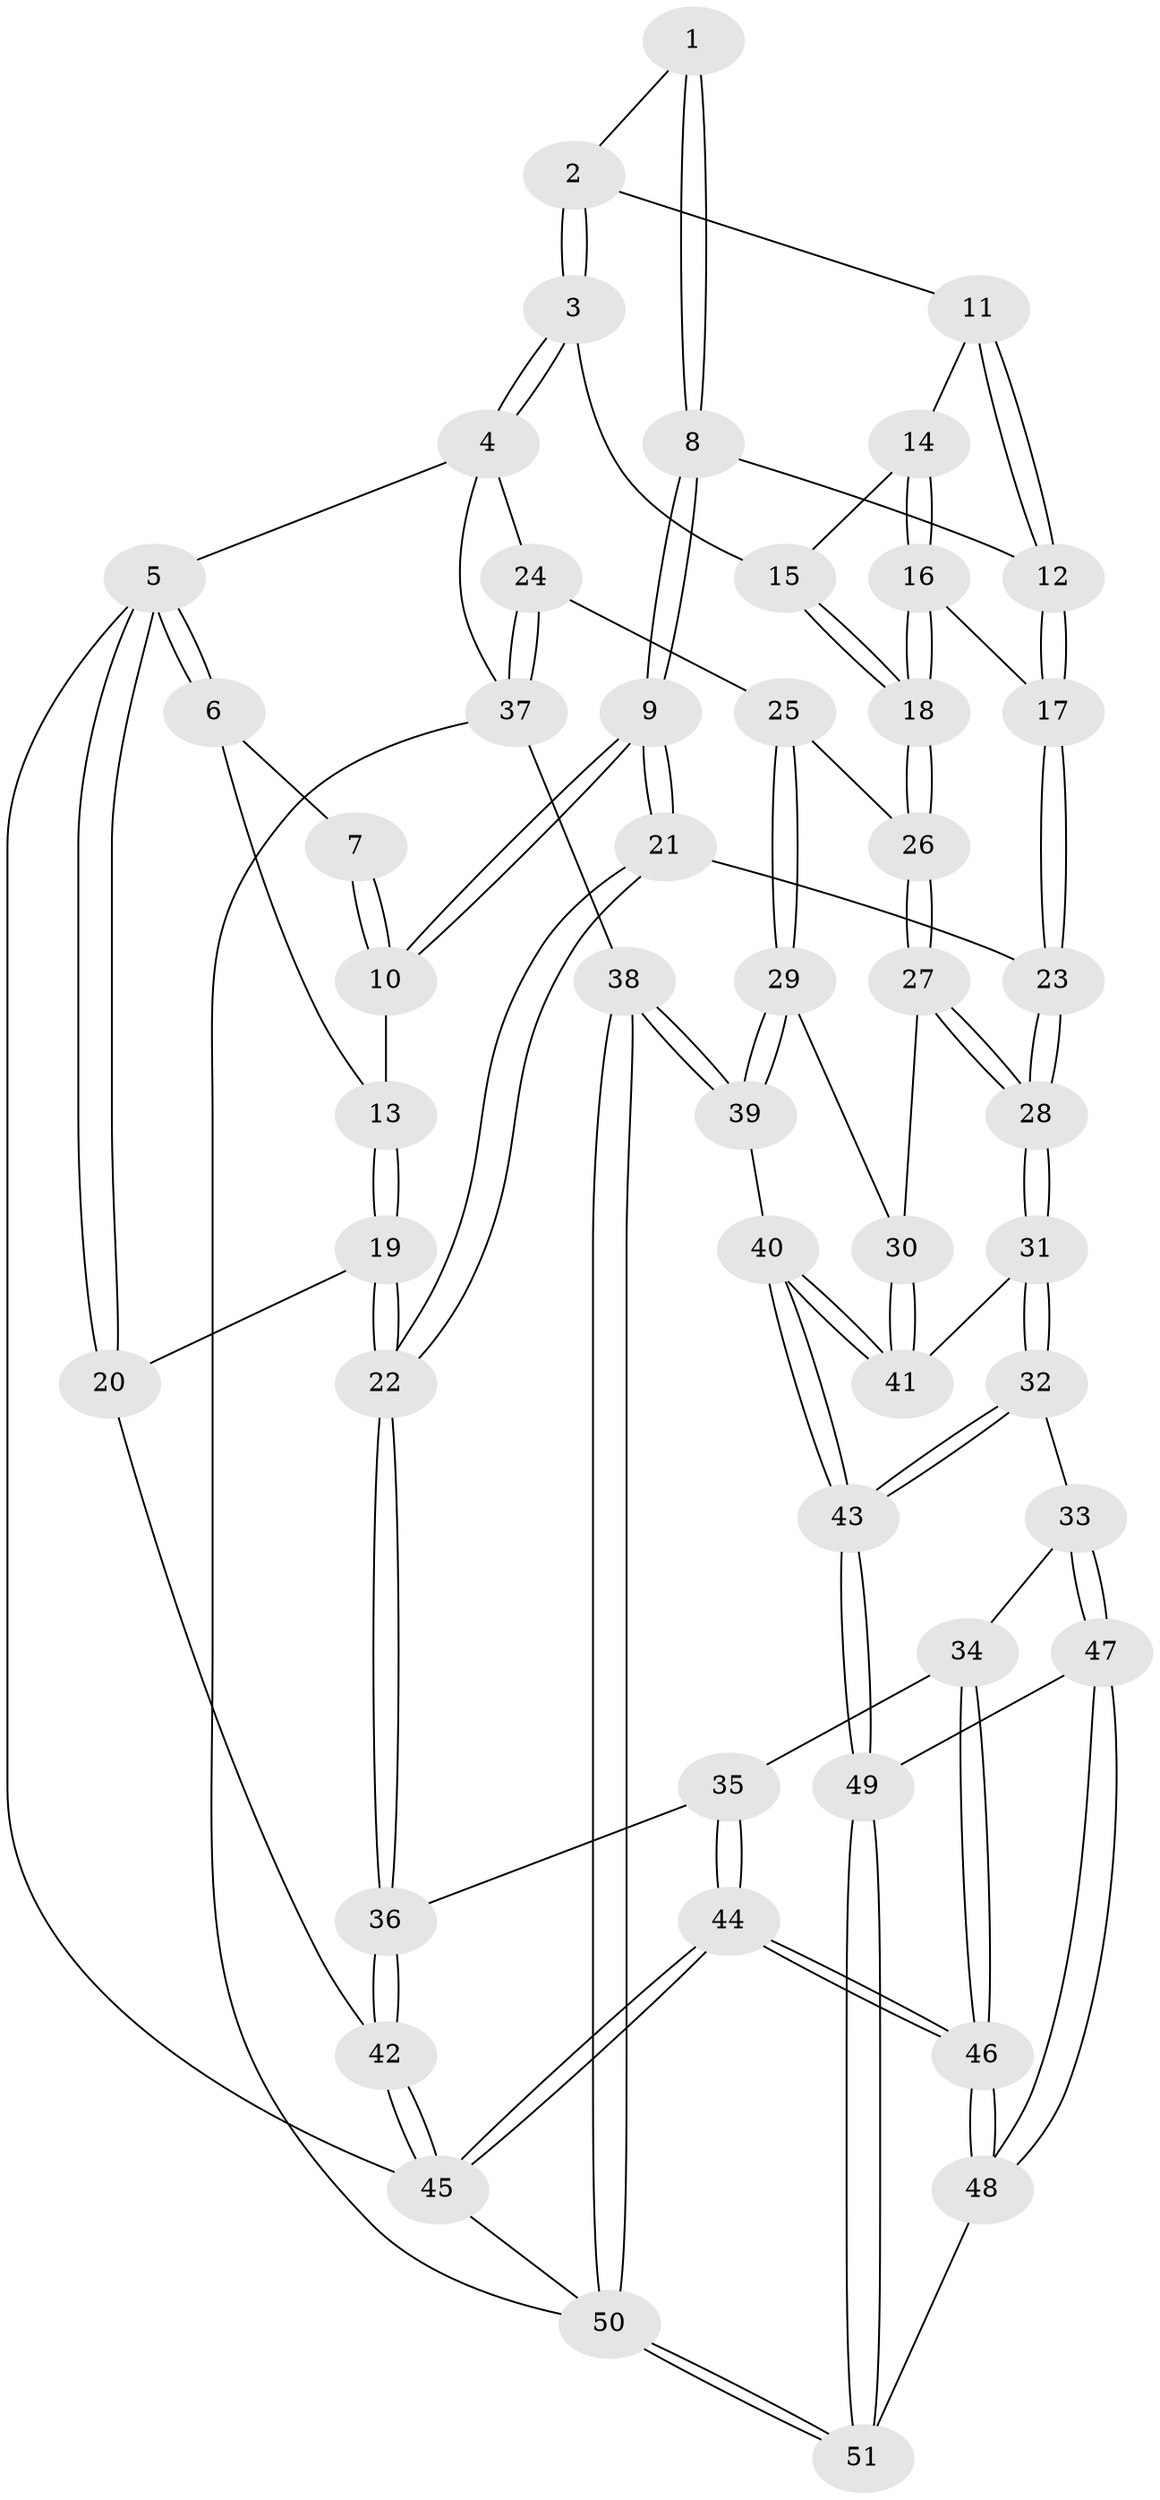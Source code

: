 // coarse degree distribution, {2: 0.05555555555555555, 3: 0.6666666666666666, 4: 0.2777777777777778}
// Generated by graph-tools (version 1.1) at 2025/38/03/04/25 23:38:30]
// undirected, 51 vertices, 124 edges
graph export_dot {
  node [color=gray90,style=filled];
  1 [pos="+0.4492728582283605+0"];
  2 [pos="+0.46056452220008764+0"];
  3 [pos="+1+0"];
  4 [pos="+1+0"];
  5 [pos="+0+0"];
  6 [pos="+0+0"];
  7 [pos="+0.18371175395166542+0"];
  8 [pos="+0.3073429579687253+0.19472867767270752"];
  9 [pos="+0.27550696536037467+0.21303099637792317"];
  10 [pos="+0.14886806230042685+0.1682092797054129"];
  11 [pos="+0.5395031413951267+0.0080320366538468"];
  12 [pos="+0.47722559394092334+0.2272122999984828"];
  13 [pos="+0.09832013182958263+0.18137407082878068"];
  14 [pos="+0.6414234489115046+0.10325068539516746"];
  15 [pos="+0.7984193321634435+0.07691932767232942"];
  16 [pos="+0.626052629913994+0.1737228114853975"];
  17 [pos="+0.531916014290284+0.2690585585800719"];
  18 [pos="+0.7701007589866539+0.27676247207611"];
  19 [pos="+0+0.2675405157258141"];
  20 [pos="+0+0.28675028177326584"];
  21 [pos="+0.2839810209544636+0.36126973326570133"];
  22 [pos="+0.2539337153974345+0.49481597070802913"];
  23 [pos="+0.5597079839061102+0.3579789842959427"];
  24 [pos="+1+0.12517840851632744"];
  25 [pos="+0.8016782196126254+0.3120175058129973"];
  26 [pos="+0.7748031951506905+0.2973289712991647"];
  27 [pos="+0.6034830444069181+0.37907433156700426"];
  28 [pos="+0.5774859062597617+0.3859109769474354"];
  29 [pos="+0.8414984215722267+0.40951037854169897"];
  30 [pos="+0.747571332795377+0.4562648827102354"];
  31 [pos="+0.5594696450550684+0.46149229427817023"];
  32 [pos="+0.48403487477040874+0.569433838887575"];
  33 [pos="+0.45073348622513254+0.5848693341708512"];
  34 [pos="+0.35571043607933733+0.568812176548329"];
  35 [pos="+0.2739855293403184+0.5447968799264695"];
  36 [pos="+0.2590636513184047+0.5298243090936179"];
  37 [pos="+1+0.5641169523706282"];
  38 [pos="+1+0.5792256385795873"];
  39 [pos="+0.9842712647754882+0.5683327411316885"];
  40 [pos="+0.8070694150283398+0.6305607798707401"];
  41 [pos="+0.7255958458256193+0.5358379957694346"];
  42 [pos="+0+0.645519814735802"];
  43 [pos="+0.7255803892765641+0.7146850578088826"];
  44 [pos="+0.09899222959315909+1"];
  45 [pos="+0+1"];
  46 [pos="+0.30837280441219+1"];
  47 [pos="+0.4631245499794242+0.7143241958812686"];
  48 [pos="+0.40604522002689863+1"];
  49 [pos="+0.7109538804856049+0.829881442875533"];
  50 [pos="+0.7666959850138881+1"];
  51 [pos="+0.722776546558979+1"];
  1 -- 2;
  1 -- 8;
  1 -- 8;
  2 -- 3;
  2 -- 3;
  2 -- 11;
  3 -- 4;
  3 -- 4;
  3 -- 15;
  4 -- 5;
  4 -- 24;
  4 -- 37;
  5 -- 6;
  5 -- 6;
  5 -- 20;
  5 -- 20;
  5 -- 45;
  6 -- 7;
  6 -- 13;
  7 -- 10;
  7 -- 10;
  8 -- 9;
  8 -- 9;
  8 -- 12;
  9 -- 10;
  9 -- 10;
  9 -- 21;
  9 -- 21;
  10 -- 13;
  11 -- 12;
  11 -- 12;
  11 -- 14;
  12 -- 17;
  12 -- 17;
  13 -- 19;
  13 -- 19;
  14 -- 15;
  14 -- 16;
  14 -- 16;
  15 -- 18;
  15 -- 18;
  16 -- 17;
  16 -- 18;
  16 -- 18;
  17 -- 23;
  17 -- 23;
  18 -- 26;
  18 -- 26;
  19 -- 20;
  19 -- 22;
  19 -- 22;
  20 -- 42;
  21 -- 22;
  21 -- 22;
  21 -- 23;
  22 -- 36;
  22 -- 36;
  23 -- 28;
  23 -- 28;
  24 -- 25;
  24 -- 37;
  24 -- 37;
  25 -- 26;
  25 -- 29;
  25 -- 29;
  26 -- 27;
  26 -- 27;
  27 -- 28;
  27 -- 28;
  27 -- 30;
  28 -- 31;
  28 -- 31;
  29 -- 30;
  29 -- 39;
  29 -- 39;
  30 -- 41;
  30 -- 41;
  31 -- 32;
  31 -- 32;
  31 -- 41;
  32 -- 33;
  32 -- 43;
  32 -- 43;
  33 -- 34;
  33 -- 47;
  33 -- 47;
  34 -- 35;
  34 -- 46;
  34 -- 46;
  35 -- 36;
  35 -- 44;
  35 -- 44;
  36 -- 42;
  36 -- 42;
  37 -- 38;
  37 -- 50;
  38 -- 39;
  38 -- 39;
  38 -- 50;
  38 -- 50;
  39 -- 40;
  40 -- 41;
  40 -- 41;
  40 -- 43;
  40 -- 43;
  42 -- 45;
  42 -- 45;
  43 -- 49;
  43 -- 49;
  44 -- 45;
  44 -- 45;
  44 -- 46;
  44 -- 46;
  45 -- 50;
  46 -- 48;
  46 -- 48;
  47 -- 48;
  47 -- 48;
  47 -- 49;
  48 -- 51;
  49 -- 51;
  49 -- 51;
  50 -- 51;
  50 -- 51;
}
